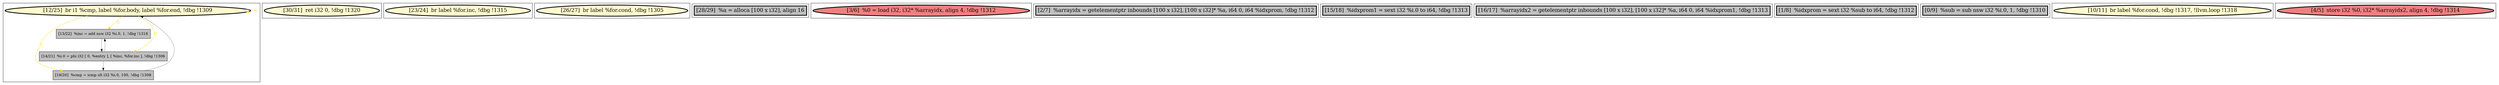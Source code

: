 
digraph G {





subgraph cluster11 {


node73 [penwidth=3.0,fontsize=20,fillcolor=lemonchiffon,label="[12/25]  br i1 %cmp, label %for.body, label %for.end, !dbg !1309",shape=ellipse,style=filled ]
node71 [fillcolor=grey,label="[13/22]  %inc = add nsw i32 %i.0, 1, !dbg !1316",shape=rectangle,style=filled ]
node74 [fillcolor=grey,label="[19/20]  %cmp = icmp slt i32 %i.0, 100, !dbg !1308",shape=rectangle,style=filled ]
node72 [fillcolor=grey,label="[14/21]  %i.0 = phi i32 [ 0, %entry ], [ %inc, %for.inc ], !dbg !1306",shape=rectangle,style=filled ]

node73->node73 [style=solid,color=gold,label="C",penwidth=1.0,fontcolor=gold ]
node73->node74 [style=solid,color=gold,label="C",penwidth=1.0,fontcolor=gold ]
node74->node73 [style=solid,color=black,label="",penwidth=0.5,fontcolor=black ]
node73->node71 [style=solid,color=gold,label="C",penwidth=1.0,fontcolor=gold ]
node72->node71 [style=solid,color=black,label="",penwidth=0.5,fontcolor=black ]
node73->node72 [style=solid,color=gold,label="C",penwidth=1.0,fontcolor=gold ]
node71->node72 [style=solid,color=black,label="",penwidth=0.5,fontcolor=black ]
node72->node74 [style=solid,color=black,label="",penwidth=0.5,fontcolor=black ]


}

subgraph cluster10 {


node70 [penwidth=3.0,fontsize=20,fillcolor=lemonchiffon,label="[30/31]  ret i32 0, !dbg !1320",shape=ellipse,style=filled ]



}

subgraph cluster9 {


node69 [penwidth=3.0,fontsize=20,fillcolor=lemonchiffon,label="[23/24]  br label %for.inc, !dbg !1315",shape=ellipse,style=filled ]



}

subgraph cluster8 {


node68 [penwidth=3.0,fontsize=20,fillcolor=lemonchiffon,label="[26/27]  br label %for.cond, !dbg !1305",shape=ellipse,style=filled ]



}

subgraph cluster7 {


node67 [penwidth=3.0,fontsize=20,fillcolor=grey,label="[28/29]  %a = alloca [100 x i32], align 16",shape=rectangle,style=filled ]



}

subgraph cluster6 {


node66 [penwidth=3.0,fontsize=20,fillcolor=lightcoral,label="[3/6]  %0 = load i32, i32* %arrayidx, align 4, !dbg !1312",shape=ellipse,style=filled ]



}

subgraph cluster0 {


node60 [penwidth=3.0,fontsize=20,fillcolor=grey,label="[2/7]  %arrayidx = getelementptr inbounds [100 x i32], [100 x i32]* %a, i64 0, i64 %idxprom, !dbg !1312",shape=rectangle,style=filled ]



}

subgraph cluster12 {


node75 [penwidth=3.0,fontsize=20,fillcolor=grey,label="[15/18]  %idxprom1 = sext i32 %i.0 to i64, !dbg !1313",shape=rectangle,style=filled ]



}

subgraph cluster5 {


node65 [penwidth=3.0,fontsize=20,fillcolor=grey,label="[16/17]  %arrayidx2 = getelementptr inbounds [100 x i32], [100 x i32]* %a, i64 0, i64 %idxprom1, !dbg !1313",shape=rectangle,style=filled ]



}

subgraph cluster1 {


node61 [penwidth=3.0,fontsize=20,fillcolor=grey,label="[1/8]  %idxprom = sext i32 %sub to i64, !dbg !1312",shape=rectangle,style=filled ]



}

subgraph cluster2 {


node62 [penwidth=3.0,fontsize=20,fillcolor=grey,label="[0/9]  %sub = sub nsw i32 %i.0, 1, !dbg !1310",shape=rectangle,style=filled ]



}

subgraph cluster3 {


node63 [penwidth=3.0,fontsize=20,fillcolor=lemonchiffon,label="[10/11]  br label %for.cond, !dbg !1317, !llvm.loop !1318",shape=ellipse,style=filled ]



}

subgraph cluster4 {


node64 [penwidth=3.0,fontsize=20,fillcolor=lightcoral,label="[4/5]  store i32 %0, i32* %arrayidx2, align 4, !dbg !1314",shape=ellipse,style=filled ]



}

}
